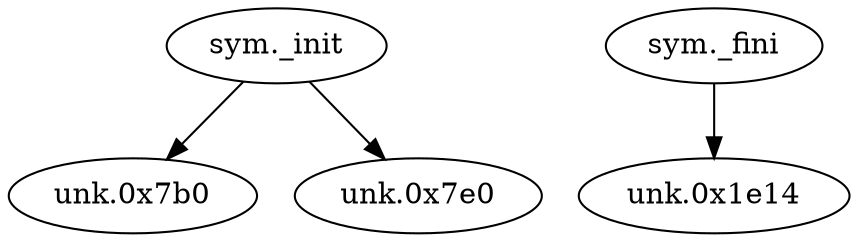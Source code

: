 digraph code {
  "0x0000078c" [label="sym._init"];
  "0x0000078c" -> "0x000007b0";
  "0x000007b0" [label="unk.0x7b0"];
  "0x0000078c" -> "0x000007e0";
  "0x000007e0" [label="unk.0x7e0"];
  "0x00001df0" [label="sym._fini"];
  "0x00001df0" -> "0x00001e14";
  "0x00001e14" [label="unk.0x1e14"];
}